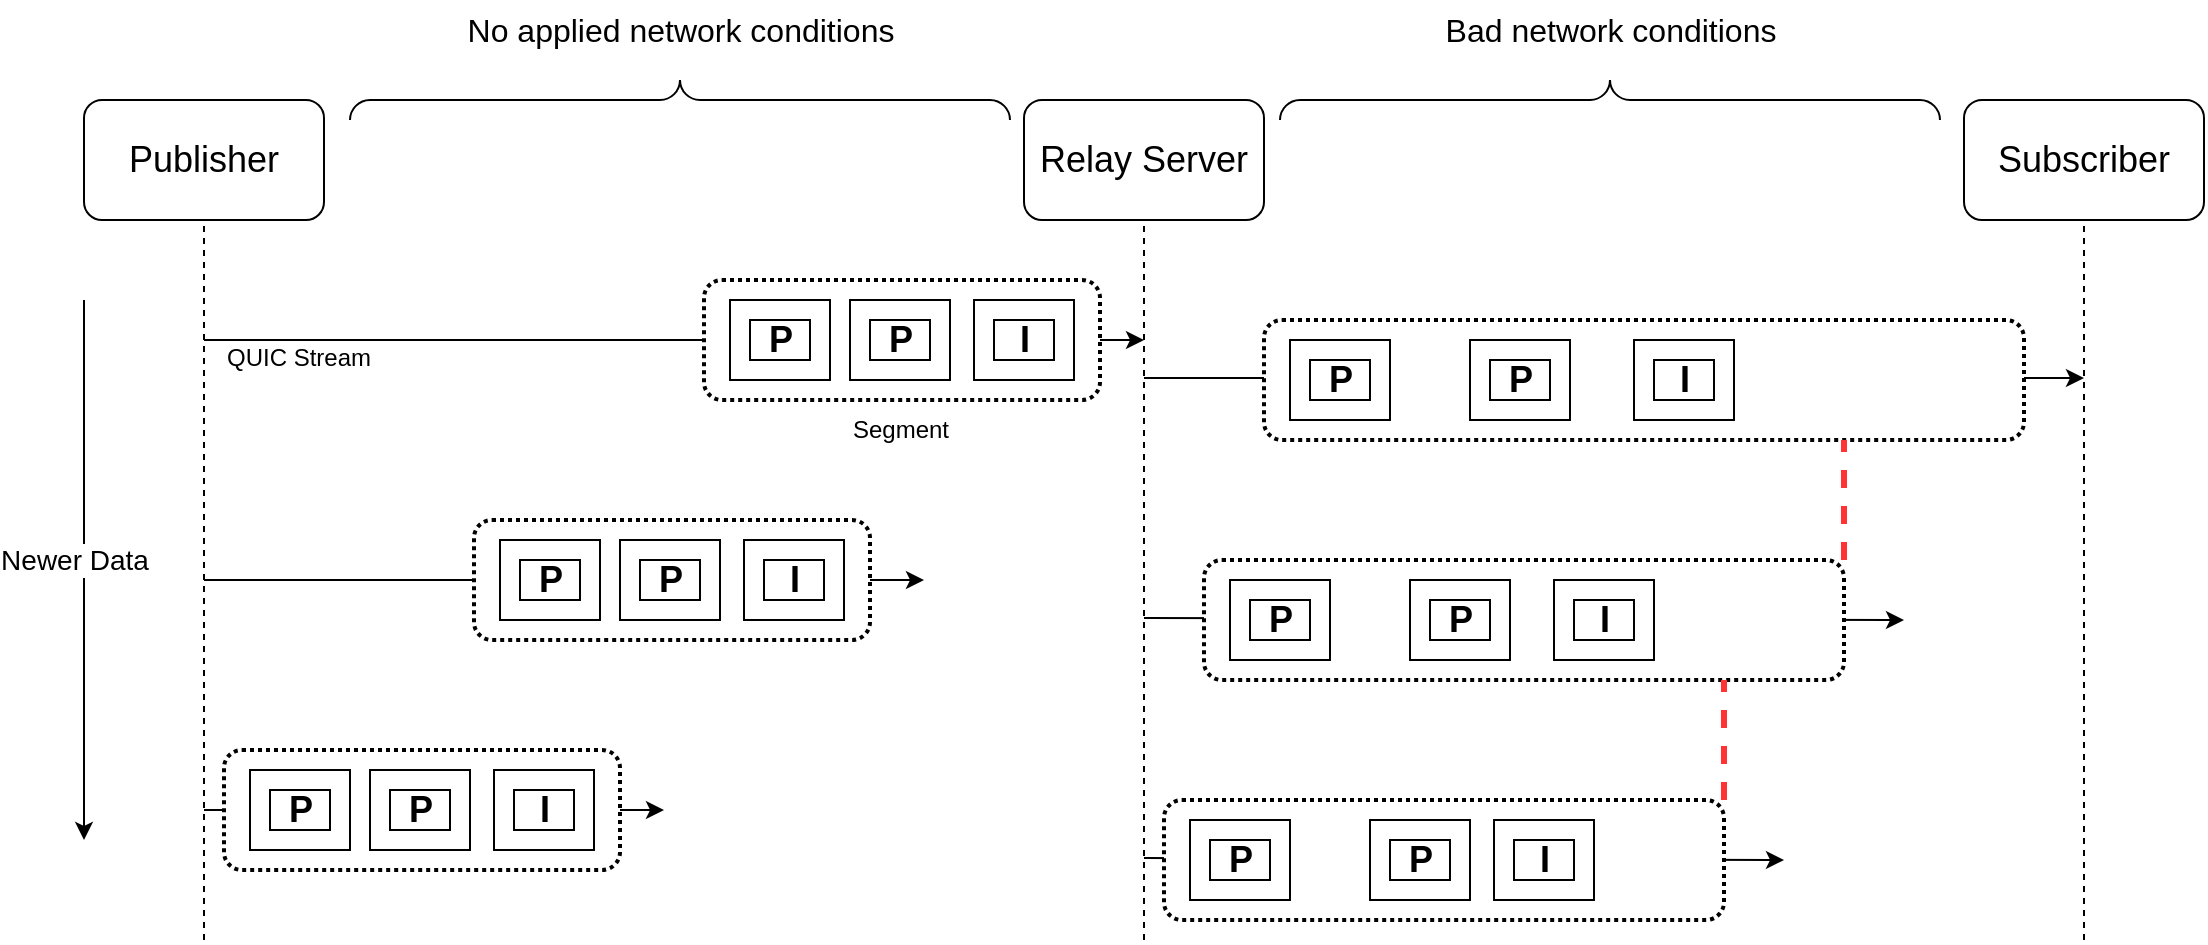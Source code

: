 <mxfile version="24.7.7">
  <diagram name="Page-1" id="CBJSSlrNndhvOgpEdEat">
    <mxGraphModel dx="1368" dy="751" grid="1" gridSize="10" guides="1" tooltips="1" connect="1" arrows="1" fold="1" page="1" pageScale="1" pageWidth="850" pageHeight="1100" math="0" shadow="0">
      <root>
        <mxCell id="0" />
        <mxCell id="1" parent="0" />
        <mxCell id="g2XvvvATI8xom4pLKcPu-7" value="" style="endArrow=classic;html=1;rounded=0;" edge="1" parent="1">
          <mxGeometry width="50" height="50" relative="1" as="geometry">
            <mxPoint x="110" y="240" as="sourcePoint" />
            <mxPoint x="580" y="240" as="targetPoint" />
          </mxGeometry>
        </mxCell>
        <mxCell id="g2XvvvATI8xom4pLKcPu-23" value="&lt;font style=&quot;font-size: 12px;&quot;&gt;QUIC Stream&lt;/font&gt;" style="edgeLabel;html=1;align=center;verticalAlign=middle;resizable=0;points=[];" vertex="1" connectable="0" parent="g2XvvvATI8xom4pLKcPu-7">
          <mxGeometry x="-0.857" y="1" relative="1" as="geometry">
            <mxPoint x="13" y="10" as="offset" />
          </mxGeometry>
        </mxCell>
        <mxCell id="g2XvvvATI8xom4pLKcPu-9" value="" style="rounded=1;whiteSpace=wrap;html=1;fillColor=default;dashed=1;strokeWidth=2;dashPattern=1 1;" vertex="1" parent="1">
          <mxGeometry x="360" y="210" width="198" height="60" as="geometry" />
        </mxCell>
        <mxCell id="g2XvvvATI8xom4pLKcPu-1" value="&lt;font style=&quot;font-size: 18px;&quot;&gt;Publisher&lt;/font&gt;" style="rounded=1;whiteSpace=wrap;html=1;" vertex="1" parent="1">
          <mxGeometry x="50" y="120" width="120" height="60" as="geometry" />
        </mxCell>
        <mxCell id="g2XvvvATI8xom4pLKcPu-2" value="&lt;font style=&quot;font-size: 18px;&quot;&gt;Relay Server&lt;/font&gt;" style="rounded=1;whiteSpace=wrap;html=1;" vertex="1" parent="1">
          <mxGeometry x="520" y="120" width="120" height="60" as="geometry" />
        </mxCell>
        <mxCell id="g2XvvvATI8xom4pLKcPu-3" value="&lt;font style=&quot;font-size: 18px;&quot;&gt;Subscriber&lt;/font&gt;" style="rounded=1;whiteSpace=wrap;html=1;" vertex="1" parent="1">
          <mxGeometry x="990" y="120" width="120" height="60" as="geometry" />
        </mxCell>
        <mxCell id="g2XvvvATI8xom4pLKcPu-4" value="" style="endArrow=none;dashed=1;html=1;rounded=0;entryX=0.5;entryY=1;entryDx=0;entryDy=0;" edge="1" parent="1" target="g2XvvvATI8xom4pLKcPu-1">
          <mxGeometry width="50" height="50" relative="1" as="geometry">
            <mxPoint x="110" y="540" as="sourcePoint" />
            <mxPoint x="450" y="360" as="targetPoint" />
          </mxGeometry>
        </mxCell>
        <mxCell id="g2XvvvATI8xom4pLKcPu-12" value="" style="verticalLabelPosition=bottom;verticalAlign=top;html=1;shape=mxgraph.basic.frame;dx=10;whiteSpace=wrap;" vertex="1" parent="1">
          <mxGeometry x="495" y="220" width="50" height="40" as="geometry" />
        </mxCell>
        <mxCell id="g2XvvvATI8xom4pLKcPu-14" value="&lt;font size=&quot;1&quot; style=&quot;&quot;&gt;&lt;b style=&quot;font-size: 18px;&quot;&gt;I&lt;/b&gt;&lt;/font&gt;" style="text;html=1;align=center;verticalAlign=middle;resizable=0;points=[];autosize=1;strokeColor=none;fillColor=none;" vertex="1" parent="1">
          <mxGeometry x="505" y="220" width="30" height="40" as="geometry" />
        </mxCell>
        <mxCell id="g2XvvvATI8xom4pLKcPu-17" value="" style="verticalLabelPosition=bottom;verticalAlign=top;html=1;shape=mxgraph.basic.frame;dx=10;whiteSpace=wrap;" vertex="1" parent="1">
          <mxGeometry x="433" y="220" width="50" height="40" as="geometry" />
        </mxCell>
        <mxCell id="g2XvvvATI8xom4pLKcPu-18" value="&lt;font size=&quot;1&quot; style=&quot;&quot;&gt;&lt;b style=&quot;font-size: 18px;&quot;&gt;P&lt;/b&gt;&lt;/font&gt;" style="text;html=1;align=center;verticalAlign=middle;resizable=0;points=[];autosize=1;strokeColor=none;fillColor=none;" vertex="1" parent="1">
          <mxGeometry x="438" y="220" width="40" height="40" as="geometry" />
        </mxCell>
        <mxCell id="g2XvvvATI8xom4pLKcPu-19" value="" style="verticalLabelPosition=bottom;verticalAlign=top;html=1;shape=mxgraph.basic.frame;dx=10;whiteSpace=wrap;" vertex="1" parent="1">
          <mxGeometry x="373" y="220" width="50" height="40" as="geometry" />
        </mxCell>
        <mxCell id="g2XvvvATI8xom4pLKcPu-20" value="&lt;font size=&quot;1&quot; style=&quot;&quot;&gt;&lt;b style=&quot;font-size: 18px;&quot;&gt;P&lt;/b&gt;&lt;/font&gt;" style="text;html=1;align=center;verticalAlign=middle;resizable=0;points=[];autosize=1;strokeColor=none;fillColor=none;" vertex="1" parent="1">
          <mxGeometry x="378" y="220" width="40" height="40" as="geometry" />
        </mxCell>
        <mxCell id="g2XvvvATI8xom4pLKcPu-24" value="Segment" style="text;html=1;align=center;verticalAlign=middle;resizable=0;points=[];autosize=1;strokeColor=none;fillColor=none;" vertex="1" parent="1">
          <mxGeometry x="423" y="270" width="70" height="30" as="geometry" />
        </mxCell>
        <mxCell id="g2XvvvATI8xom4pLKcPu-34" value="" style="endArrow=classic;html=1;rounded=0;" edge="1" parent="1">
          <mxGeometry width="50" height="50" relative="1" as="geometry">
            <mxPoint x="110" y="360" as="sourcePoint" />
            <mxPoint x="470" y="360" as="targetPoint" />
          </mxGeometry>
        </mxCell>
        <mxCell id="g2XvvvATI8xom4pLKcPu-36" value="" style="rounded=1;whiteSpace=wrap;html=1;fillColor=default;dashed=1;strokeWidth=2;dashPattern=1 1;" vertex="1" parent="1">
          <mxGeometry x="245" y="330" width="198" height="60" as="geometry" />
        </mxCell>
        <mxCell id="g2XvvvATI8xom4pLKcPu-37" value="" style="verticalLabelPosition=bottom;verticalAlign=top;html=1;shape=mxgraph.basic.frame;dx=10;whiteSpace=wrap;" vertex="1" parent="1">
          <mxGeometry x="380" y="340" width="50" height="40" as="geometry" />
        </mxCell>
        <mxCell id="g2XvvvATI8xom4pLKcPu-38" value="&lt;font size=&quot;1&quot; style=&quot;&quot;&gt;&lt;b style=&quot;font-size: 18px;&quot;&gt;I&lt;/b&gt;&lt;/font&gt;" style="text;html=1;align=center;verticalAlign=middle;resizable=0;points=[];autosize=1;strokeColor=none;fillColor=none;" vertex="1" parent="1">
          <mxGeometry x="390" y="340" width="30" height="40" as="geometry" />
        </mxCell>
        <mxCell id="g2XvvvATI8xom4pLKcPu-39" value="" style="verticalLabelPosition=bottom;verticalAlign=top;html=1;shape=mxgraph.basic.frame;dx=10;whiteSpace=wrap;" vertex="1" parent="1">
          <mxGeometry x="318" y="340" width="50" height="40" as="geometry" />
        </mxCell>
        <mxCell id="g2XvvvATI8xom4pLKcPu-40" value="&lt;font size=&quot;1&quot; style=&quot;&quot;&gt;&lt;b style=&quot;font-size: 18px;&quot;&gt;P&lt;/b&gt;&lt;/font&gt;" style="text;html=1;align=center;verticalAlign=middle;resizable=0;points=[];autosize=1;strokeColor=none;fillColor=none;" vertex="1" parent="1">
          <mxGeometry x="323" y="340" width="40" height="40" as="geometry" />
        </mxCell>
        <mxCell id="g2XvvvATI8xom4pLKcPu-41" value="" style="verticalLabelPosition=bottom;verticalAlign=top;html=1;shape=mxgraph.basic.frame;dx=10;whiteSpace=wrap;" vertex="1" parent="1">
          <mxGeometry x="258" y="340" width="50" height="40" as="geometry" />
        </mxCell>
        <mxCell id="g2XvvvATI8xom4pLKcPu-42" value="&lt;font size=&quot;1&quot; style=&quot;&quot;&gt;&lt;b style=&quot;font-size: 18px;&quot;&gt;P&lt;/b&gt;&lt;/font&gt;" style="text;html=1;align=center;verticalAlign=middle;resizable=0;points=[];autosize=1;strokeColor=none;fillColor=none;" vertex="1" parent="1">
          <mxGeometry x="263" y="340" width="40" height="40" as="geometry" />
        </mxCell>
        <mxCell id="g2XvvvATI8xom4pLKcPu-44" value="" style="endArrow=classic;html=1;rounded=0;" edge="1" parent="1">
          <mxGeometry width="50" height="50" relative="1" as="geometry">
            <mxPoint x="110" y="475" as="sourcePoint" />
            <mxPoint x="340" y="475" as="targetPoint" />
          </mxGeometry>
        </mxCell>
        <mxCell id="g2XvvvATI8xom4pLKcPu-45" value="" style="rounded=1;whiteSpace=wrap;html=1;fillColor=default;dashed=1;strokeWidth=2;dashPattern=1 1;" vertex="1" parent="1">
          <mxGeometry x="120" y="445" width="198" height="60" as="geometry" />
        </mxCell>
        <mxCell id="g2XvvvATI8xom4pLKcPu-46" value="" style="verticalLabelPosition=bottom;verticalAlign=top;html=1;shape=mxgraph.basic.frame;dx=10;whiteSpace=wrap;" vertex="1" parent="1">
          <mxGeometry x="255" y="455" width="50" height="40" as="geometry" />
        </mxCell>
        <mxCell id="g2XvvvATI8xom4pLKcPu-47" value="&lt;font size=&quot;1&quot; style=&quot;&quot;&gt;&lt;b style=&quot;font-size: 18px;&quot;&gt;I&lt;/b&gt;&lt;/font&gt;" style="text;html=1;align=center;verticalAlign=middle;resizable=0;points=[];autosize=1;strokeColor=none;fillColor=none;" vertex="1" parent="1">
          <mxGeometry x="265" y="455" width="30" height="40" as="geometry" />
        </mxCell>
        <mxCell id="g2XvvvATI8xom4pLKcPu-48" value="" style="verticalLabelPosition=bottom;verticalAlign=top;html=1;shape=mxgraph.basic.frame;dx=10;whiteSpace=wrap;" vertex="1" parent="1">
          <mxGeometry x="193" y="455" width="50" height="40" as="geometry" />
        </mxCell>
        <mxCell id="g2XvvvATI8xom4pLKcPu-49" value="&lt;font size=&quot;1&quot; style=&quot;&quot;&gt;&lt;b style=&quot;font-size: 18px;&quot;&gt;P&lt;/b&gt;&lt;/font&gt;" style="text;html=1;align=center;verticalAlign=middle;resizable=0;points=[];autosize=1;strokeColor=none;fillColor=none;" vertex="1" parent="1">
          <mxGeometry x="198" y="455" width="40" height="40" as="geometry" />
        </mxCell>
        <mxCell id="g2XvvvATI8xom4pLKcPu-50" value="" style="verticalLabelPosition=bottom;verticalAlign=top;html=1;shape=mxgraph.basic.frame;dx=10;whiteSpace=wrap;" vertex="1" parent="1">
          <mxGeometry x="133" y="455" width="50" height="40" as="geometry" />
        </mxCell>
        <mxCell id="g2XvvvATI8xom4pLKcPu-51" value="&lt;font size=&quot;1&quot; style=&quot;&quot;&gt;&lt;b style=&quot;font-size: 18px;&quot;&gt;P&lt;/b&gt;&lt;/font&gt;" style="text;html=1;align=center;verticalAlign=middle;resizable=0;points=[];autosize=1;strokeColor=none;fillColor=none;" vertex="1" parent="1">
          <mxGeometry x="138" y="455" width="40" height="40" as="geometry" />
        </mxCell>
        <mxCell id="g2XvvvATI8xom4pLKcPu-52" value="" style="endArrow=none;dashed=1;html=1;rounded=0;entryX=0.5;entryY=1;entryDx=0;entryDy=0;" edge="1" parent="1">
          <mxGeometry width="50" height="50" relative="1" as="geometry">
            <mxPoint x="580" y="540" as="sourcePoint" />
            <mxPoint x="580" y="180" as="targetPoint" />
          </mxGeometry>
        </mxCell>
        <mxCell id="g2XvvvATI8xom4pLKcPu-53" value="" style="endArrow=none;dashed=1;html=1;rounded=0;entryX=0.5;entryY=1;entryDx=0;entryDy=0;" edge="1" parent="1">
          <mxGeometry width="50" height="50" relative="1" as="geometry">
            <mxPoint x="1050" y="540" as="sourcePoint" />
            <mxPoint x="1050" y="180" as="targetPoint" />
          </mxGeometry>
        </mxCell>
        <mxCell id="g2XvvvATI8xom4pLKcPu-54" value="" style="endArrow=classic;html=1;rounded=0;" edge="1" parent="1">
          <mxGeometry width="50" height="50" relative="1" as="geometry">
            <mxPoint x="580" y="259" as="sourcePoint" />
            <mxPoint x="1050" y="259" as="targetPoint" />
          </mxGeometry>
        </mxCell>
        <mxCell id="g2XvvvATI8xom4pLKcPu-56" value="" style="rounded=1;whiteSpace=wrap;html=1;fillColor=default;dashed=1;strokeWidth=2;dashPattern=1 1;" vertex="1" parent="1">
          <mxGeometry x="640" y="230" width="380" height="60" as="geometry" />
        </mxCell>
        <mxCell id="g2XvvvATI8xom4pLKcPu-57" value="" style="verticalLabelPosition=bottom;verticalAlign=top;html=1;shape=mxgraph.basic.frame;dx=10;whiteSpace=wrap;" vertex="1" parent="1">
          <mxGeometry x="825" y="240" width="50" height="40" as="geometry" />
        </mxCell>
        <mxCell id="g2XvvvATI8xom4pLKcPu-58" value="&lt;font size=&quot;1&quot; style=&quot;&quot;&gt;&lt;b style=&quot;font-size: 18px;&quot;&gt;I&lt;/b&gt;&lt;/font&gt;" style="text;html=1;align=center;verticalAlign=middle;resizable=0;points=[];autosize=1;strokeColor=none;fillColor=none;" vertex="1" parent="1">
          <mxGeometry x="835" y="240" width="30" height="40" as="geometry" />
        </mxCell>
        <mxCell id="g2XvvvATI8xom4pLKcPu-59" value="" style="verticalLabelPosition=bottom;verticalAlign=top;html=1;shape=mxgraph.basic.frame;dx=10;whiteSpace=wrap;" vertex="1" parent="1">
          <mxGeometry x="743" y="240" width="50" height="40" as="geometry" />
        </mxCell>
        <mxCell id="g2XvvvATI8xom4pLKcPu-60" value="&lt;font size=&quot;1&quot; style=&quot;&quot;&gt;&lt;b style=&quot;font-size: 18px;&quot;&gt;P&lt;/b&gt;&lt;/font&gt;" style="text;html=1;align=center;verticalAlign=middle;resizable=0;points=[];autosize=1;strokeColor=none;fillColor=none;" vertex="1" parent="1">
          <mxGeometry x="748" y="240" width="40" height="40" as="geometry" />
        </mxCell>
        <mxCell id="g2XvvvATI8xom4pLKcPu-61" value="" style="verticalLabelPosition=bottom;verticalAlign=top;html=1;shape=mxgraph.basic.frame;dx=10;whiteSpace=wrap;" vertex="1" parent="1">
          <mxGeometry x="653" y="240" width="50" height="40" as="geometry" />
        </mxCell>
        <mxCell id="g2XvvvATI8xom4pLKcPu-62" value="&lt;font size=&quot;1&quot; style=&quot;&quot;&gt;&lt;b style=&quot;font-size: 18px;&quot;&gt;P&lt;/b&gt;&lt;/font&gt;" style="text;html=1;align=center;verticalAlign=middle;resizable=0;points=[];autosize=1;strokeColor=none;fillColor=none;" vertex="1" parent="1">
          <mxGeometry x="658" y="240" width="40" height="40" as="geometry" />
        </mxCell>
        <mxCell id="g2XvvvATI8xom4pLKcPu-63" value="" style="endArrow=classic;html=1;rounded=0;" edge="1" parent="1">
          <mxGeometry width="50" height="50" relative="1" as="geometry">
            <mxPoint x="580" y="379" as="sourcePoint" />
            <mxPoint x="960" y="380" as="targetPoint" />
          </mxGeometry>
        </mxCell>
        <mxCell id="g2XvvvATI8xom4pLKcPu-71" style="rounded=0;orthogonalLoop=1;jettySize=auto;html=1;exitX=1;exitY=0;exitDx=0;exitDy=0;endArrow=none;endFill=0;strokeColor=#FF3333;strokeWidth=3;dashed=1;" edge="1" parent="1" source="g2XvvvATI8xom4pLKcPu-64">
          <mxGeometry relative="1" as="geometry">
            <mxPoint x="930" y="290" as="targetPoint" />
            <mxPoint x="930" y="350" as="sourcePoint" />
          </mxGeometry>
        </mxCell>
        <mxCell id="g2XvvvATI8xom4pLKcPu-64" value="" style="rounded=1;whiteSpace=wrap;html=1;fillColor=default;dashed=1;strokeWidth=2;dashPattern=1 1;" vertex="1" parent="1">
          <mxGeometry x="610" y="350" width="320" height="60" as="geometry" />
        </mxCell>
        <mxCell id="g2XvvvATI8xom4pLKcPu-65" value="" style="verticalLabelPosition=bottom;verticalAlign=top;html=1;shape=mxgraph.basic.frame;dx=10;whiteSpace=wrap;" vertex="1" parent="1">
          <mxGeometry x="785" y="360" width="50" height="40" as="geometry" />
        </mxCell>
        <mxCell id="g2XvvvATI8xom4pLKcPu-66" value="&lt;font size=&quot;1&quot; style=&quot;&quot;&gt;&lt;b style=&quot;font-size: 18px;&quot;&gt;I&lt;/b&gt;&lt;/font&gt;" style="text;html=1;align=center;verticalAlign=middle;resizable=0;points=[];autosize=1;strokeColor=none;fillColor=none;" vertex="1" parent="1">
          <mxGeometry x="795" y="360" width="30" height="40" as="geometry" />
        </mxCell>
        <mxCell id="g2XvvvATI8xom4pLKcPu-67" value="" style="verticalLabelPosition=bottom;verticalAlign=top;html=1;shape=mxgraph.basic.frame;dx=10;whiteSpace=wrap;" vertex="1" parent="1">
          <mxGeometry x="713" y="360" width="50" height="40" as="geometry" />
        </mxCell>
        <mxCell id="g2XvvvATI8xom4pLKcPu-68" value="&lt;font size=&quot;1&quot; style=&quot;&quot;&gt;&lt;b style=&quot;font-size: 18px;&quot;&gt;P&lt;/b&gt;&lt;/font&gt;" style="text;html=1;align=center;verticalAlign=middle;resizable=0;points=[];autosize=1;strokeColor=none;fillColor=none;" vertex="1" parent="1">
          <mxGeometry x="718" y="360" width="40" height="40" as="geometry" />
        </mxCell>
        <mxCell id="g2XvvvATI8xom4pLKcPu-69" value="" style="verticalLabelPosition=bottom;verticalAlign=top;html=1;shape=mxgraph.basic.frame;dx=10;whiteSpace=wrap;" vertex="1" parent="1">
          <mxGeometry x="623" y="360" width="50" height="40" as="geometry" />
        </mxCell>
        <mxCell id="g2XvvvATI8xom4pLKcPu-70" value="&lt;font size=&quot;1&quot; style=&quot;&quot;&gt;&lt;b style=&quot;font-size: 18px;&quot;&gt;P&lt;/b&gt;&lt;/font&gt;" style="text;html=1;align=center;verticalAlign=middle;resizable=0;points=[];autosize=1;strokeColor=none;fillColor=none;" vertex="1" parent="1">
          <mxGeometry x="628" y="360" width="40" height="40" as="geometry" />
        </mxCell>
        <mxCell id="g2XvvvATI8xom4pLKcPu-72" value="" style="endArrow=classic;html=1;rounded=0;" edge="1" parent="1">
          <mxGeometry width="50" height="50" relative="1" as="geometry">
            <mxPoint x="580" y="499" as="sourcePoint" />
            <mxPoint x="900" y="500" as="targetPoint" />
          </mxGeometry>
        </mxCell>
        <mxCell id="g2XvvvATI8xom4pLKcPu-74" value="" style="rounded=1;whiteSpace=wrap;html=1;fillColor=default;dashed=1;strokeWidth=2;dashPattern=1 1;" vertex="1" parent="1">
          <mxGeometry x="590" y="470" width="280" height="60" as="geometry" />
        </mxCell>
        <mxCell id="g2XvvvATI8xom4pLKcPu-75" value="" style="verticalLabelPosition=bottom;verticalAlign=top;html=1;shape=mxgraph.basic.frame;dx=10;whiteSpace=wrap;" vertex="1" parent="1">
          <mxGeometry x="755" y="480" width="50" height="40" as="geometry" />
        </mxCell>
        <mxCell id="g2XvvvATI8xom4pLKcPu-76" value="&lt;font size=&quot;1&quot; style=&quot;&quot;&gt;&lt;b style=&quot;font-size: 18px;&quot;&gt;I&lt;/b&gt;&lt;/font&gt;" style="text;html=1;align=center;verticalAlign=middle;resizable=0;points=[];autosize=1;strokeColor=none;fillColor=none;" vertex="1" parent="1">
          <mxGeometry x="765" y="480" width="30" height="40" as="geometry" />
        </mxCell>
        <mxCell id="g2XvvvATI8xom4pLKcPu-77" value="" style="verticalLabelPosition=bottom;verticalAlign=top;html=1;shape=mxgraph.basic.frame;dx=10;whiteSpace=wrap;" vertex="1" parent="1">
          <mxGeometry x="693" y="480" width="50" height="40" as="geometry" />
        </mxCell>
        <mxCell id="g2XvvvATI8xom4pLKcPu-78" value="&lt;font size=&quot;1&quot; style=&quot;&quot;&gt;&lt;b style=&quot;font-size: 18px;&quot;&gt;P&lt;/b&gt;&lt;/font&gt;" style="text;html=1;align=center;verticalAlign=middle;resizable=0;points=[];autosize=1;strokeColor=none;fillColor=none;" vertex="1" parent="1">
          <mxGeometry x="698" y="480" width="40" height="40" as="geometry" />
        </mxCell>
        <mxCell id="g2XvvvATI8xom4pLKcPu-79" value="" style="verticalLabelPosition=bottom;verticalAlign=top;html=1;shape=mxgraph.basic.frame;dx=10;whiteSpace=wrap;" vertex="1" parent="1">
          <mxGeometry x="603" y="480" width="50" height="40" as="geometry" />
        </mxCell>
        <mxCell id="g2XvvvATI8xom4pLKcPu-80" value="&lt;font size=&quot;1&quot; style=&quot;&quot;&gt;&lt;b style=&quot;font-size: 18px;&quot;&gt;P&lt;/b&gt;&lt;/font&gt;" style="text;html=1;align=center;verticalAlign=middle;resizable=0;points=[];autosize=1;strokeColor=none;fillColor=none;" vertex="1" parent="1">
          <mxGeometry x="608" y="480" width="40" height="40" as="geometry" />
        </mxCell>
        <mxCell id="g2XvvvATI8xom4pLKcPu-81" style="rounded=0;orthogonalLoop=1;jettySize=auto;html=1;exitX=1;exitY=0;exitDx=0;exitDy=0;dashed=1;endArrow=none;endFill=0;strokeColor=#FF3333;strokeWidth=3;" edge="1" parent="1" source="g2XvvvATI8xom4pLKcPu-74">
          <mxGeometry relative="1" as="geometry">
            <mxPoint x="870" y="410" as="targetPoint" />
            <mxPoint x="870" y="450" as="sourcePoint" />
          </mxGeometry>
        </mxCell>
        <mxCell id="g2XvvvATI8xom4pLKcPu-82" value="" style="verticalLabelPosition=bottom;shadow=0;dashed=0;align=center;html=1;verticalAlign=top;strokeWidth=1;shape=mxgraph.mockup.markup.curlyBrace;whiteSpace=wrap;strokeColor=#000000;" vertex="1" parent="1">
          <mxGeometry x="183" y="110" width="330" height="20" as="geometry" />
        </mxCell>
        <mxCell id="g2XvvvATI8xom4pLKcPu-83" value="&lt;font style=&quot;font-size: 16px;&quot;&gt;No applied network conditions&lt;/font&gt;" style="text;html=1;align=center;verticalAlign=middle;resizable=0;points=[];autosize=1;strokeColor=none;fillColor=none;" vertex="1" parent="1">
          <mxGeometry x="228" y="70" width="240" height="30" as="geometry" />
        </mxCell>
        <mxCell id="g2XvvvATI8xom4pLKcPu-84" value="" style="verticalLabelPosition=bottom;shadow=0;dashed=0;align=center;html=1;verticalAlign=top;strokeWidth=1;shape=mxgraph.mockup.markup.curlyBrace;whiteSpace=wrap;strokeColor=#000000;" vertex="1" parent="1">
          <mxGeometry x="648" y="110" width="330" height="20" as="geometry" />
        </mxCell>
        <mxCell id="g2XvvvATI8xom4pLKcPu-85" value="&lt;font style=&quot;font-size: 16px;&quot;&gt;Bad network conditions&lt;/font&gt;" style="text;html=1;align=center;verticalAlign=middle;resizable=0;points=[];autosize=1;strokeColor=none;fillColor=none;" vertex="1" parent="1">
          <mxGeometry x="718" y="70" width="190" height="30" as="geometry" />
        </mxCell>
        <mxCell id="g2XvvvATI8xom4pLKcPu-86" value="" style="endArrow=classic;html=1;rounded=0;" edge="1" parent="1">
          <mxGeometry width="50" height="50" relative="1" as="geometry">
            <mxPoint x="50" y="220" as="sourcePoint" />
            <mxPoint x="50" y="490" as="targetPoint" />
          </mxGeometry>
        </mxCell>
        <mxCell id="g2XvvvATI8xom4pLKcPu-87" value="&lt;font style=&quot;font-size: 14px;&quot;&gt;Newer Data&lt;/font&gt;" style="edgeLabel;html=1;align=center;verticalAlign=middle;resizable=0;points=[];" vertex="1" connectable="0" parent="g2XvvvATI8xom4pLKcPu-86">
          <mxGeometry x="-0.393" y="3" relative="1" as="geometry">
            <mxPoint x="-8" y="48" as="offset" />
          </mxGeometry>
        </mxCell>
      </root>
    </mxGraphModel>
  </diagram>
</mxfile>
